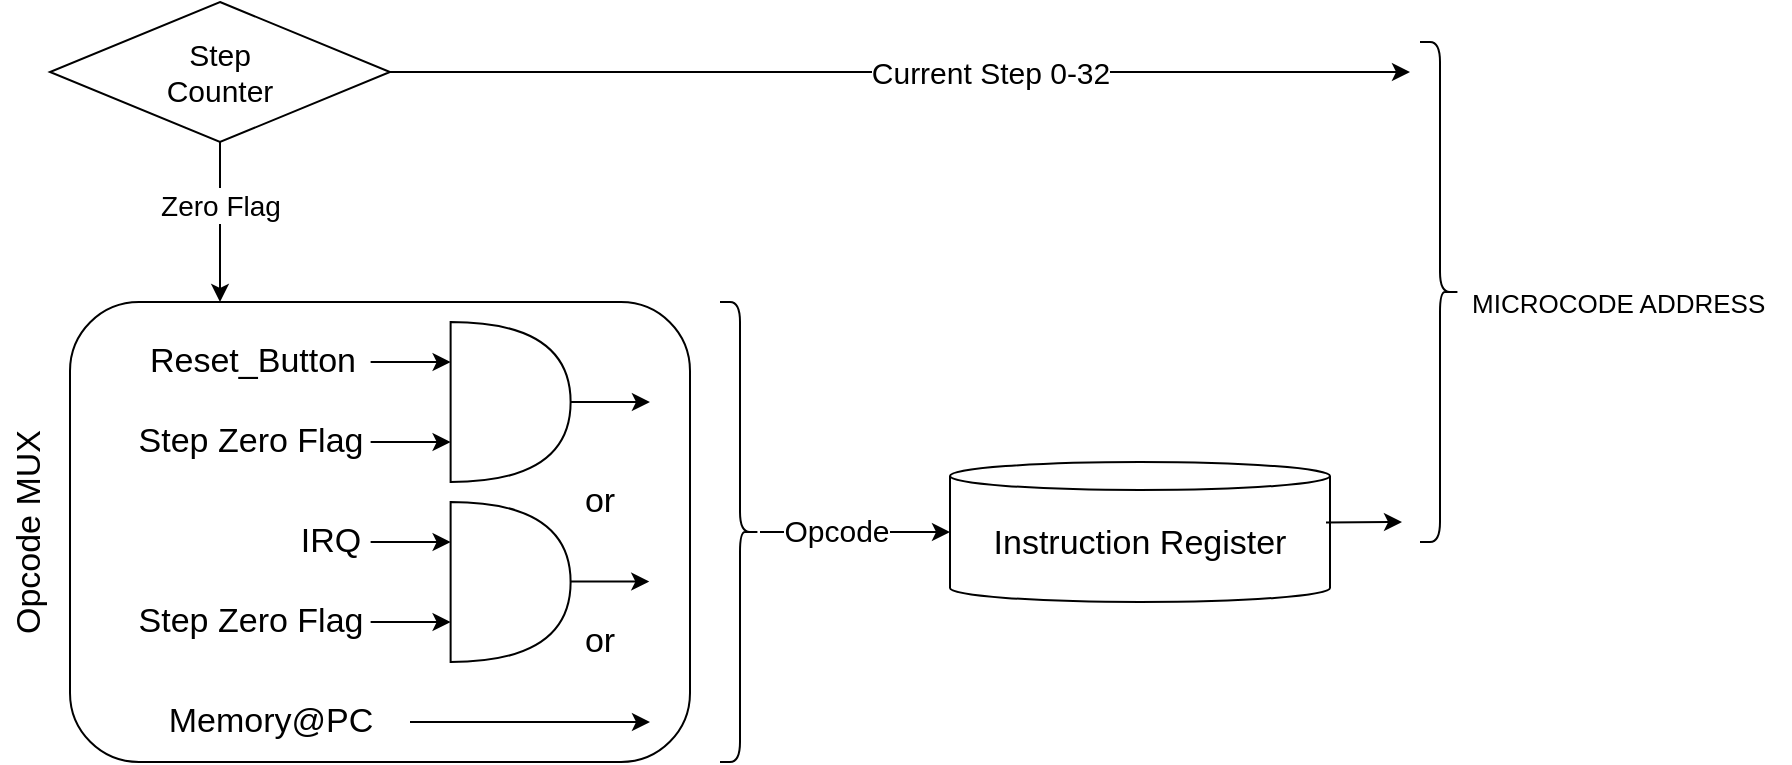 <mxfile version="19.0.3" type="device"><diagram id="eNcF9azKUBFDyl8oYdvo" name="Page-1"><mxGraphModel dx="2148" dy="945" grid="1" gridSize="10" guides="1" tooltips="1" connect="1" arrows="1" fold="1" page="1" pageScale="1" pageWidth="850" pageHeight="1100" math="0" shadow="0"><root><mxCell id="0"/><mxCell id="1" parent="0"/><mxCell id="28BnjG0JtcyX3NXCBIgx-47" value="" style="rounded=1;whiteSpace=wrap;html=1;fontSize=17;" vertex="1" parent="1"><mxGeometry x="-220" y="630" width="310" height="230" as="geometry"/></mxCell><mxCell id="28BnjG0JtcyX3NXCBIgx-12" style="edgeStyle=orthogonalEdgeStyle;rounded=0;orthogonalLoop=1;jettySize=auto;html=1;fontSize=17;" edge="1" parent="1"><mxGeometry relative="1" as="geometry"><mxPoint x="-69.69" y="660" as="sourcePoint"/><mxPoint x="-29.69" y="660" as="targetPoint"/><Array as="points"><mxPoint x="-59.69" y="660"/><mxPoint x="-59.69" y="660"/></Array></mxGeometry></mxCell><mxCell id="28BnjG0JtcyX3NXCBIgx-13" value="Reset_Button" style="edgeLabel;html=1;align=center;verticalAlign=middle;resizable=0;points=[];fontSize=17;" vertex="1" connectable="0" parent="28BnjG0JtcyX3NXCBIgx-12"><mxGeometry x="-0.321" y="1" relative="1" as="geometry"><mxPoint x="-73" y="1" as="offset"/></mxGeometry></mxCell><mxCell id="28BnjG0JtcyX3NXCBIgx-18" style="edgeStyle=orthogonalEdgeStyle;rounded=0;orthogonalLoop=1;jettySize=auto;html=1;fontSize=17;entryX=0;entryY=0.833;entryDx=0;entryDy=0;entryPerimeter=0;" edge="1" parent="1"><mxGeometry relative="1" as="geometry"><mxPoint x="-69.69" y="700" as="sourcePoint"/><mxPoint x="-29.69" y="700.0" as="targetPoint"/><Array as="points"><mxPoint x="-29.69" y="700.02"/><mxPoint x="-29.69" y="700.02"/></Array></mxGeometry></mxCell><mxCell id="28BnjG0JtcyX3NXCBIgx-19" value="Step Zero Flag" style="edgeLabel;html=1;align=center;verticalAlign=middle;resizable=0;points=[];fontSize=17;" vertex="1" connectable="0" parent="28BnjG0JtcyX3NXCBIgx-18"><mxGeometry x="-0.321" y="1" relative="1" as="geometry"><mxPoint x="-74" y="1" as="offset"/></mxGeometry></mxCell><mxCell id="28BnjG0JtcyX3NXCBIgx-44" style="edgeStyle=orthogonalEdgeStyle;rounded=0;orthogonalLoop=1;jettySize=auto;html=1;fontSize=17;" edge="1" parent="1" source="28BnjG0JtcyX3NXCBIgx-30"><mxGeometry relative="1" as="geometry"><mxPoint x="69.97" y="680" as="targetPoint"/></mxGeometry></mxCell><mxCell id="28BnjG0JtcyX3NXCBIgx-30" value="" style="shape=or;whiteSpace=wrap;html=1;fontSize=17;" vertex="1" parent="1"><mxGeometry x="-29.69" y="640" width="60" height="80" as="geometry"/></mxCell><mxCell id="28BnjG0JtcyX3NXCBIgx-31" style="edgeStyle=orthogonalEdgeStyle;rounded=0;orthogonalLoop=1;jettySize=auto;html=1;fontSize=17;" edge="1" parent="1"><mxGeometry relative="1" as="geometry"><mxPoint x="-69.69" y="750" as="sourcePoint"/><mxPoint x="-29.69" y="750" as="targetPoint"/><Array as="points"><mxPoint x="-59.69" y="750"/><mxPoint x="-59.69" y="750"/></Array></mxGeometry></mxCell><mxCell id="28BnjG0JtcyX3NXCBIgx-32" value="IRQ" style="edgeLabel;html=1;align=center;verticalAlign=middle;resizable=0;points=[];fontSize=17;" vertex="1" connectable="0" parent="28BnjG0JtcyX3NXCBIgx-31"><mxGeometry x="-0.321" y="1" relative="1" as="geometry"><mxPoint x="-34" y="1" as="offset"/></mxGeometry></mxCell><mxCell id="28BnjG0JtcyX3NXCBIgx-33" style="edgeStyle=orthogonalEdgeStyle;rounded=0;orthogonalLoop=1;jettySize=auto;html=1;fontSize=17;entryX=0;entryY=0.833;entryDx=0;entryDy=0;entryPerimeter=0;" edge="1" parent="1"><mxGeometry relative="1" as="geometry"><mxPoint x="-69.69" y="790" as="sourcePoint"/><mxPoint x="-29.69" y="790.0" as="targetPoint"/><Array as="points"><mxPoint x="-29.69" y="790.02"/><mxPoint x="-29.69" y="790.02"/></Array></mxGeometry></mxCell><mxCell id="28BnjG0JtcyX3NXCBIgx-34" value="Step Zero Flag" style="edgeLabel;html=1;align=center;verticalAlign=middle;resizable=0;points=[];fontSize=17;" vertex="1" connectable="0" parent="28BnjG0JtcyX3NXCBIgx-33"><mxGeometry x="-0.321" y="1" relative="1" as="geometry"><mxPoint x="-74" y="1" as="offset"/></mxGeometry></mxCell><mxCell id="28BnjG0JtcyX3NXCBIgx-35" value="" style="shape=or;whiteSpace=wrap;html=1;fontSize=17;" vertex="1" parent="1"><mxGeometry x="-29.69" y="730" width="60" height="80" as="geometry"/></mxCell><mxCell id="28BnjG0JtcyX3NXCBIgx-39" style="edgeStyle=orthogonalEdgeStyle;rounded=0;orthogonalLoop=1;jettySize=auto;html=1;entryX=0;entryY=0.5;entryDx=0;entryDy=0;entryPerimeter=0;fontSize=17;" edge="1" parent="1" source="28BnjG0JtcyX3NXCBIgx-38"><mxGeometry relative="1" as="geometry"><mxPoint x="220" y="745" as="targetPoint"/></mxGeometry></mxCell><mxCell id="28BnjG0JtcyX3NXCBIgx-46" value="&lt;font style=&quot;font-size: 15px;&quot;&gt;Opcode&lt;/font&gt;" style="edgeLabel;html=1;align=center;verticalAlign=middle;resizable=0;points=[];fontSize=17;" vertex="1" connectable="0" parent="28BnjG0JtcyX3NXCBIgx-39"><mxGeometry x="-0.44" y="1" relative="1" as="geometry"><mxPoint x="11" y="1" as="offset"/></mxGeometry></mxCell><mxCell id="28BnjG0JtcyX3NXCBIgx-38" value="" style="shape=curlyBracket;whiteSpace=wrap;html=1;rounded=1;flipH=1;fontSize=17;" vertex="1" parent="1"><mxGeometry x="105" y="630" width="20" height="230" as="geometry"/></mxCell><mxCell id="28BnjG0JtcyX3NXCBIgx-40" style="edgeStyle=orthogonalEdgeStyle;rounded=0;orthogonalLoop=1;jettySize=auto;html=1;fontSize=17;" edge="1" parent="1"><mxGeometry relative="1" as="geometry"><mxPoint x="-50" y="840" as="sourcePoint"/><mxPoint x="70" y="840" as="targetPoint"/><Array as="points"/></mxGeometry></mxCell><mxCell id="28BnjG0JtcyX3NXCBIgx-41" value="Memory@PC" style="edgeLabel;html=1;align=center;verticalAlign=middle;resizable=0;points=[];fontSize=17;" vertex="1" connectable="0" parent="28BnjG0JtcyX3NXCBIgx-40"><mxGeometry x="-0.321" y="1" relative="1" as="geometry"><mxPoint x="-111" y="1" as="offset"/></mxGeometry></mxCell><mxCell id="28BnjG0JtcyX3NXCBIgx-48" value="Opcode MUX" style="text;html=1;strokeColor=none;fillColor=none;align=center;verticalAlign=middle;whiteSpace=wrap;rounded=0;fontSize=17;rotation=-90;" vertex="1" parent="1"><mxGeometry x="-310" y="730" width="140" height="30" as="geometry"/></mxCell><mxCell id="28BnjG0JtcyX3NXCBIgx-51" style="edgeStyle=orthogonalEdgeStyle;rounded=0;orthogonalLoop=1;jettySize=auto;html=1;fontSize=17;" edge="1" parent="1"><mxGeometry relative="1" as="geometry"><mxPoint x="29.97" y="769.79" as="sourcePoint"/><mxPoint x="69.63" y="769.79" as="targetPoint"/></mxGeometry></mxCell><mxCell id="28BnjG0JtcyX3NXCBIgx-52" value="or" style="text;html=1;strokeColor=none;fillColor=none;align=center;verticalAlign=middle;whiteSpace=wrap;rounded=0;fontSize=17;" vertex="1" parent="1"><mxGeometry x="30.31" y="790" width="30" height="20" as="geometry"/></mxCell><mxCell id="28BnjG0JtcyX3NXCBIgx-53" value="or" style="text;html=1;strokeColor=none;fillColor=none;align=center;verticalAlign=middle;whiteSpace=wrap;rounded=0;fontSize=17;" vertex="1" parent="1"><mxGeometry x="30.31" y="720" width="30" height="20" as="geometry"/></mxCell><mxCell id="28BnjG0JtcyX3NXCBIgx-94" value="&lt;font style=&quot;font-size: 17px;&quot;&gt;Instruction Register&lt;/font&gt;" style="shape=cylinder3;whiteSpace=wrap;html=1;boundedLbl=1;backgroundOutline=1;size=7;" vertex="1" parent="1"><mxGeometry x="220" y="710" width="190" height="70" as="geometry"/></mxCell><mxCell id="28BnjG0JtcyX3NXCBIgx-95" style="edgeStyle=orthogonalEdgeStyle;rounded=0;orthogonalLoop=1;jettySize=auto;html=1;fontSize=15;" edge="1" parent="1" source="28BnjG0JtcyX3NXCBIgx-99"><mxGeometry relative="1" as="geometry"><mxPoint x="450" y="515" as="targetPoint"/><Array as="points"><mxPoint x="430" y="515"/><mxPoint x="430" y="515"/></Array></mxGeometry></mxCell><mxCell id="28BnjG0JtcyX3NXCBIgx-96" value="&lt;font style=&quot;font-size: 15px;&quot;&gt;Current Step 0-32&lt;/font&gt;" style="edgeLabel;html=1;align=center;verticalAlign=middle;resizable=0;points=[];fontSize=12;" vertex="1" connectable="0" parent="28BnjG0JtcyX3NXCBIgx-95"><mxGeometry x="-0.415" y="1" relative="1" as="geometry"><mxPoint x="151" y="1" as="offset"/></mxGeometry></mxCell><mxCell id="28BnjG0JtcyX3NXCBIgx-97" style="edgeStyle=orthogonalEdgeStyle;rounded=0;orthogonalLoop=1;jettySize=auto;html=1;fontSize=15;exitX=0.5;exitY=1;exitDx=0;exitDy=0;" edge="1" parent="1" source="28BnjG0JtcyX3NXCBIgx-99"><mxGeometry relative="1" as="geometry"><mxPoint x="-145" y="630" as="targetPoint"/><Array as="points"><mxPoint x="-145" y="630"/></Array></mxGeometry></mxCell><mxCell id="28BnjG0JtcyX3NXCBIgx-98" value="&lt;font style=&quot;font-size: 14px;&quot;&gt;Zero Flag&lt;/font&gt;" style="edgeLabel;html=1;align=center;verticalAlign=middle;resizable=0;points=[];fontSize=15;" vertex="1" connectable="0" parent="28BnjG0JtcyX3NXCBIgx-97"><mxGeometry x="0.107" y="1" relative="1" as="geometry"><mxPoint x="-1" y="-14" as="offset"/></mxGeometry></mxCell><mxCell id="28BnjG0JtcyX3NXCBIgx-99" value="Step&lt;br&gt;Counter" style="rhombus;whiteSpace=wrap;html=1;fontSize=15;" vertex="1" parent="1"><mxGeometry x="-230" y="480" width="170" height="70" as="geometry"/></mxCell><mxCell id="28BnjG0JtcyX3NXCBIgx-102" style="edgeStyle=orthogonalEdgeStyle;rounded=0;orthogonalLoop=1;jettySize=auto;html=1;fontSize=15;entryX=0.95;entryY=1;entryDx=0;entryDy=0;entryPerimeter=0;exitX=1;exitY=0.432;exitDx=0;exitDy=0;exitPerimeter=0;" edge="1" parent="1" source="28BnjG0JtcyX3NXCBIgx-94"><mxGeometry relative="1" as="geometry"><mxPoint x="446" y="740.0" as="targetPoint"/><mxPoint x="370" y="744.67" as="sourcePoint"/><Array as="points"><mxPoint x="408" y="740"/></Array></mxGeometry></mxCell><mxCell id="28BnjG0JtcyX3NXCBIgx-104" value="MICROCODE ADDRESS" style="text;strokeColor=none;fillColor=none;align=left;verticalAlign=middle;spacingLeft=4;spacingRight=4;overflow=hidden;points=[[0,0.5],[1,0.5]];portConstraint=eastwest;rotatable=0;fontSize=13;" vertex="1" parent="1"><mxGeometry x="475" y="615" width="165" height="30" as="geometry"/></mxCell><mxCell id="28BnjG0JtcyX3NXCBIgx-113" value="" style="shape=curlyBracket;whiteSpace=wrap;html=1;rounded=1;flipH=1;fontSize=17;" vertex="1" parent="1"><mxGeometry x="455" y="500" width="20" height="250" as="geometry"/></mxCell></root></mxGraphModel></diagram></mxfile>